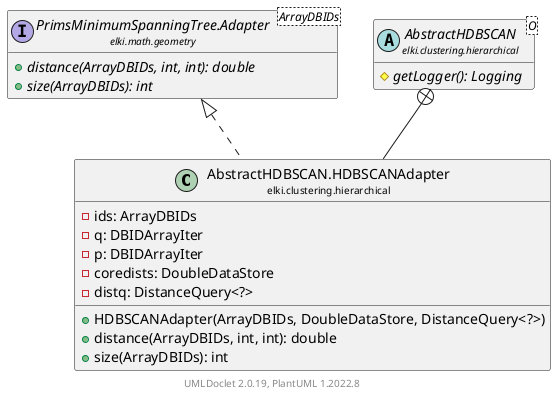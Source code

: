@startuml
    remove .*\.(Instance|Par|Parameterizer|Factory)$
    set namespaceSeparator none
    hide empty fields
    hide empty methods

    class "<size:14>AbstractHDBSCAN.HDBSCANAdapter\n<size:10>elki.clustering.hierarchical" as elki.clustering.hierarchical.AbstractHDBSCAN.HDBSCANAdapter [[AbstractHDBSCAN.HDBSCANAdapter.html]] {
        -ids: ArrayDBIDs
        -q: DBIDArrayIter
        -p: DBIDArrayIter
        -coredists: DoubleDataStore
        -distq: DistanceQuery<?>
        +HDBSCANAdapter(ArrayDBIDs, DoubleDataStore, DistanceQuery<?>)
        +distance(ArrayDBIDs, int, int): double
        +size(ArrayDBIDs): int
    }

    interface "<size:14>PrimsMinimumSpanningTree.Adapter\n<size:10>elki.math.geometry" as elki.math.geometry.PrimsMinimumSpanningTree.Adapter<ArrayDBIDs> [[../../math/geometry/PrimsMinimumSpanningTree.Adapter.html]] {
        {abstract} +distance(ArrayDBIDs, int, int): double
        {abstract} +size(ArrayDBIDs): int
    }
    abstract class "<size:14>AbstractHDBSCAN\n<size:10>elki.clustering.hierarchical" as elki.clustering.hierarchical.AbstractHDBSCAN<O> [[AbstractHDBSCAN.html]] {
        {abstract} #getLogger(): Logging
    }

    elki.math.geometry.PrimsMinimumSpanningTree.Adapter <|.. elki.clustering.hierarchical.AbstractHDBSCAN.HDBSCANAdapter
    elki.clustering.hierarchical.AbstractHDBSCAN +-- elki.clustering.hierarchical.AbstractHDBSCAN.HDBSCANAdapter

    center footer UMLDoclet 2.0.19, PlantUML 1.2022.8
@enduml
